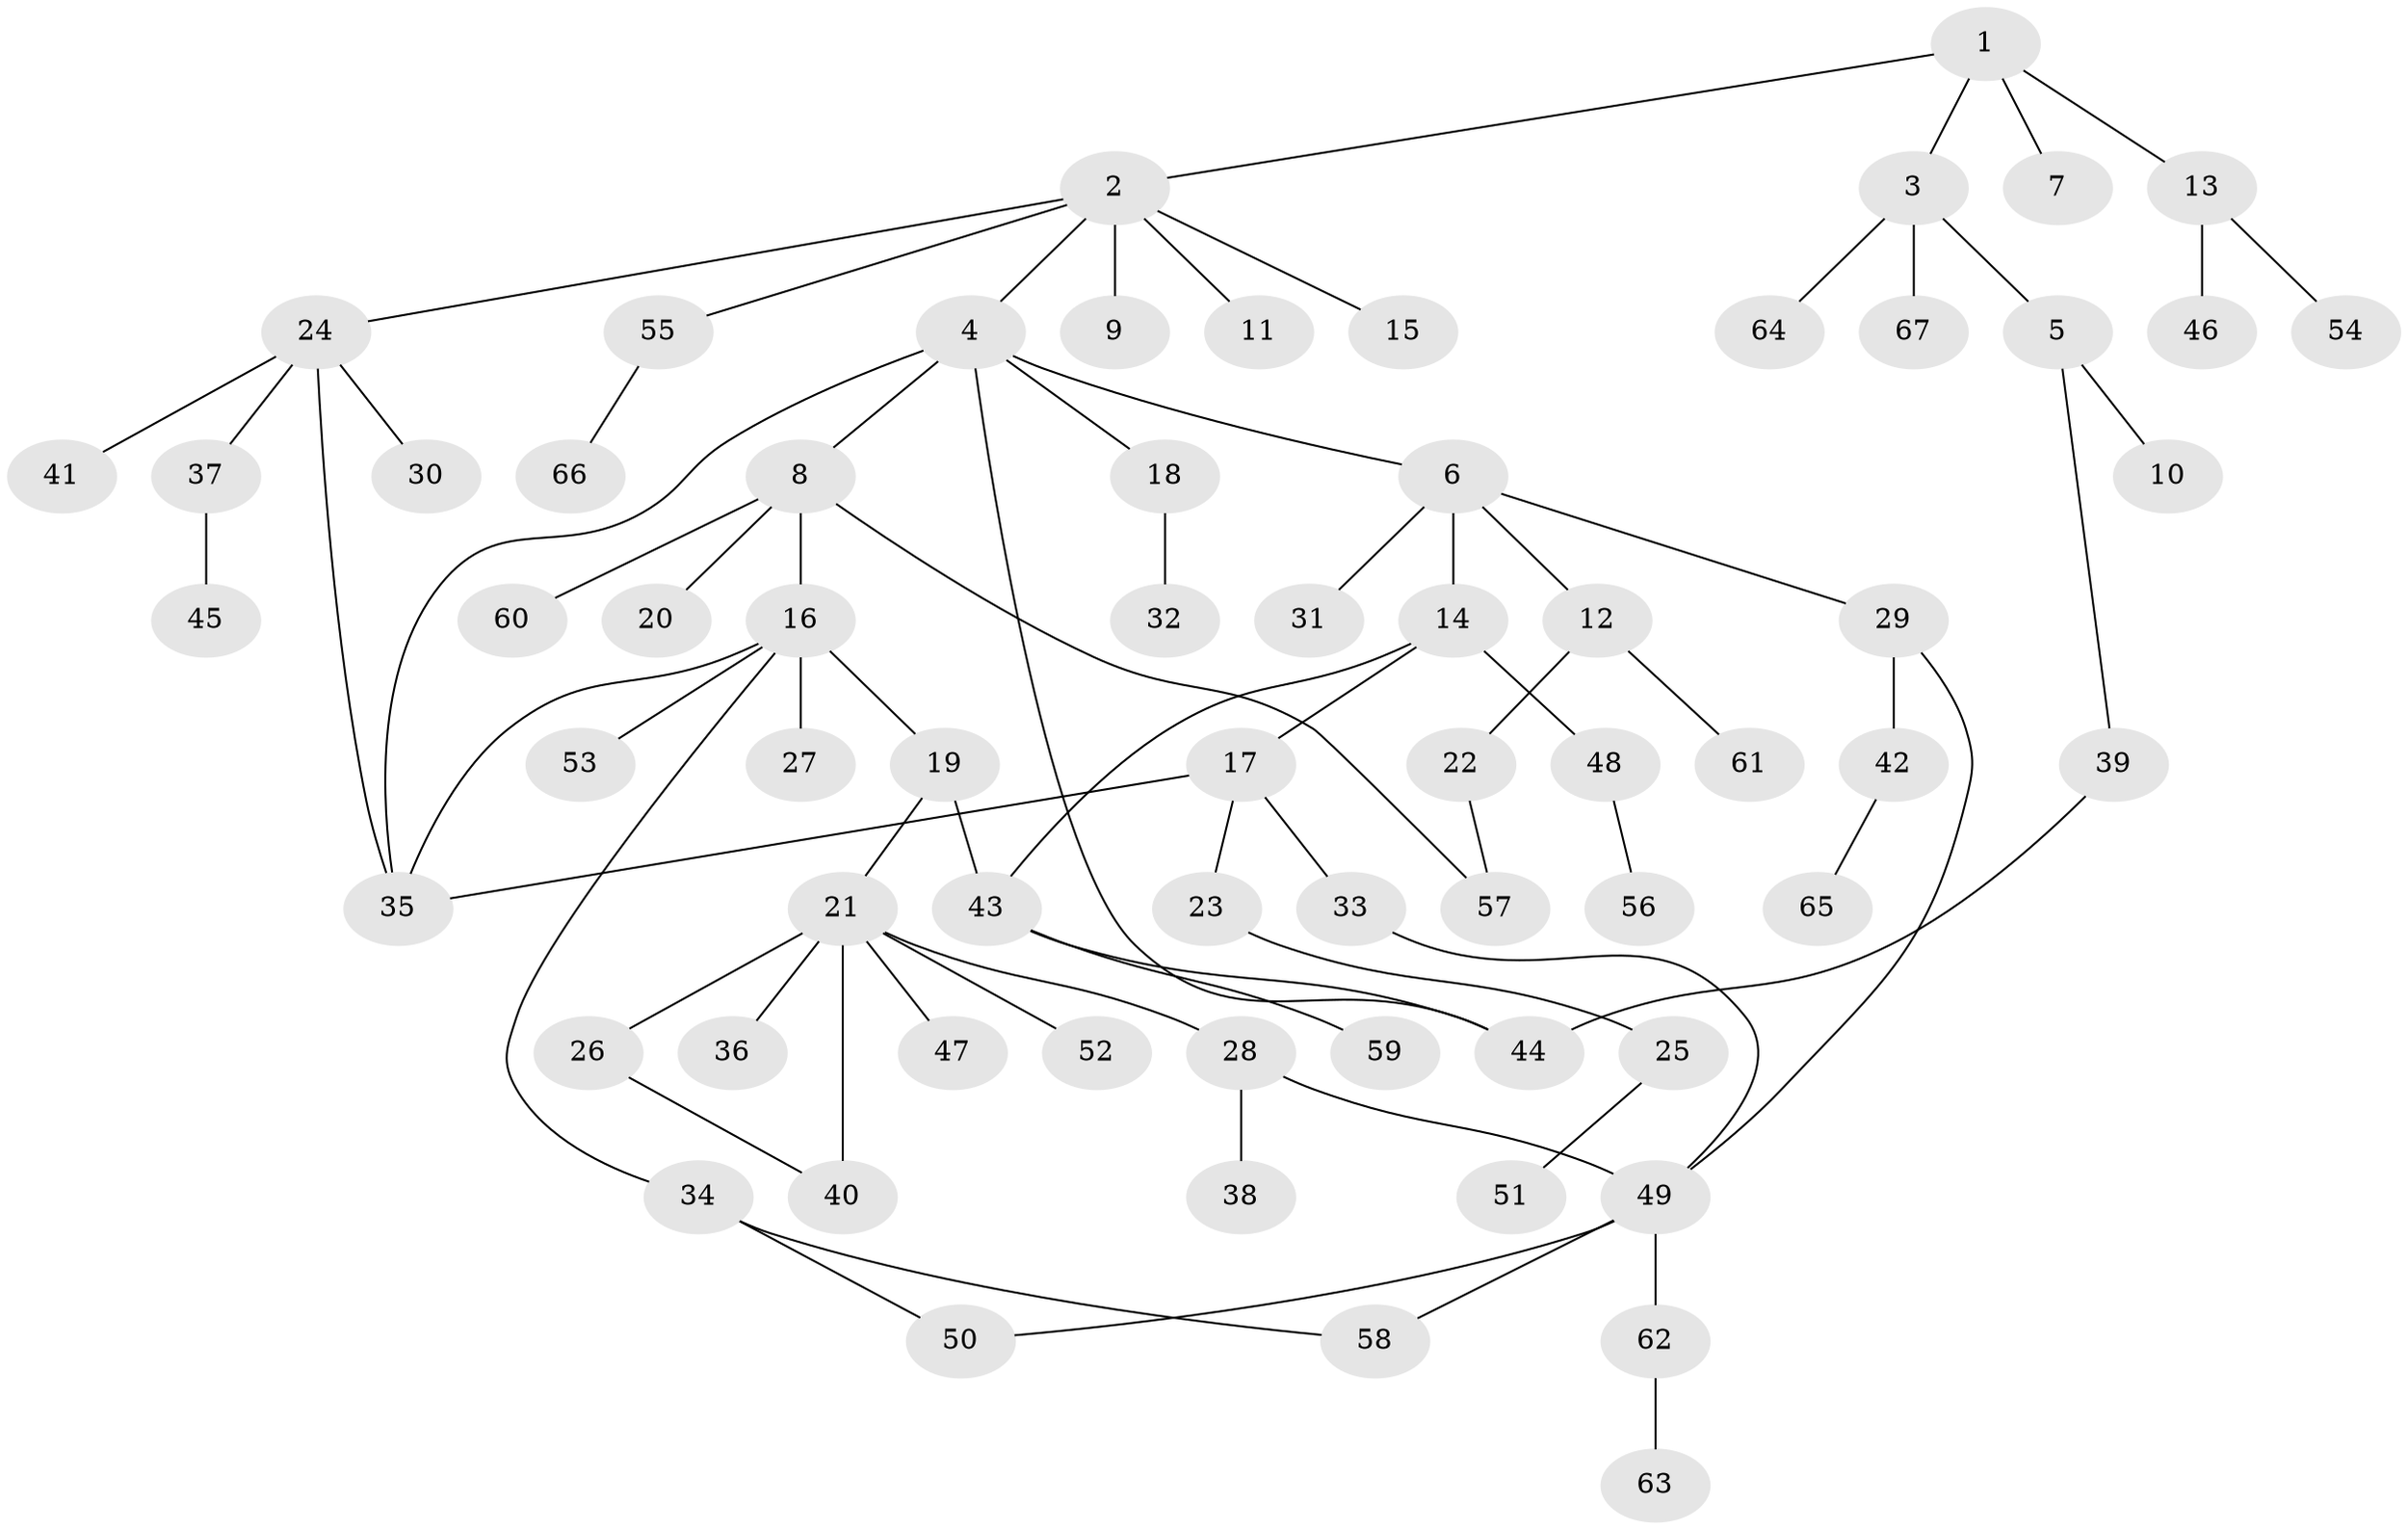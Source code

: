 // Generated by graph-tools (version 1.1) at 2025/34/03/09/25 02:34:09]
// undirected, 67 vertices, 78 edges
graph export_dot {
graph [start="1"]
  node [color=gray90,style=filled];
  1;
  2;
  3;
  4;
  5;
  6;
  7;
  8;
  9;
  10;
  11;
  12;
  13;
  14;
  15;
  16;
  17;
  18;
  19;
  20;
  21;
  22;
  23;
  24;
  25;
  26;
  27;
  28;
  29;
  30;
  31;
  32;
  33;
  34;
  35;
  36;
  37;
  38;
  39;
  40;
  41;
  42;
  43;
  44;
  45;
  46;
  47;
  48;
  49;
  50;
  51;
  52;
  53;
  54;
  55;
  56;
  57;
  58;
  59;
  60;
  61;
  62;
  63;
  64;
  65;
  66;
  67;
  1 -- 2;
  1 -- 3;
  1 -- 7;
  1 -- 13;
  2 -- 4;
  2 -- 9;
  2 -- 11;
  2 -- 15;
  2 -- 24;
  2 -- 55;
  3 -- 5;
  3 -- 64;
  3 -- 67;
  4 -- 6;
  4 -- 8;
  4 -- 18;
  4 -- 35;
  4 -- 44;
  5 -- 10;
  5 -- 39;
  6 -- 12;
  6 -- 14;
  6 -- 29;
  6 -- 31;
  8 -- 16;
  8 -- 20;
  8 -- 60;
  8 -- 57;
  12 -- 22;
  12 -- 61;
  13 -- 46;
  13 -- 54;
  14 -- 17;
  14 -- 48;
  14 -- 43;
  16 -- 19;
  16 -- 27;
  16 -- 34;
  16 -- 53;
  16 -- 35;
  17 -- 23;
  17 -- 33;
  17 -- 35;
  18 -- 32;
  19 -- 21;
  19 -- 43;
  21 -- 26;
  21 -- 28;
  21 -- 36;
  21 -- 47;
  21 -- 52;
  21 -- 40;
  22 -- 57;
  23 -- 25;
  24 -- 30;
  24 -- 35;
  24 -- 37;
  24 -- 41;
  25 -- 51;
  26 -- 40;
  28 -- 38;
  28 -- 49;
  29 -- 42;
  29 -- 49;
  33 -- 49;
  34 -- 50;
  34 -- 58;
  37 -- 45;
  39 -- 44;
  42 -- 65;
  43 -- 44;
  43 -- 59;
  48 -- 56;
  49 -- 58;
  49 -- 62;
  49 -- 50;
  55 -- 66;
  62 -- 63;
}
